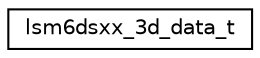 digraph "Graphical Class Hierarchy"
{
 // LATEX_PDF_SIZE
  edge [fontname="Helvetica",fontsize="10",labelfontname="Helvetica",labelfontsize="10"];
  node [fontname="Helvetica",fontsize="10",shape=record];
  rankdir="LR";
  Node0 [label="lsm6dsxx_3d_data_t",height=0.2,width=0.4,color="black", fillcolor="white", style="filled",URL="$structlsm6dsxx__3d__data__t.html",tooltip="3D output data"];
}
